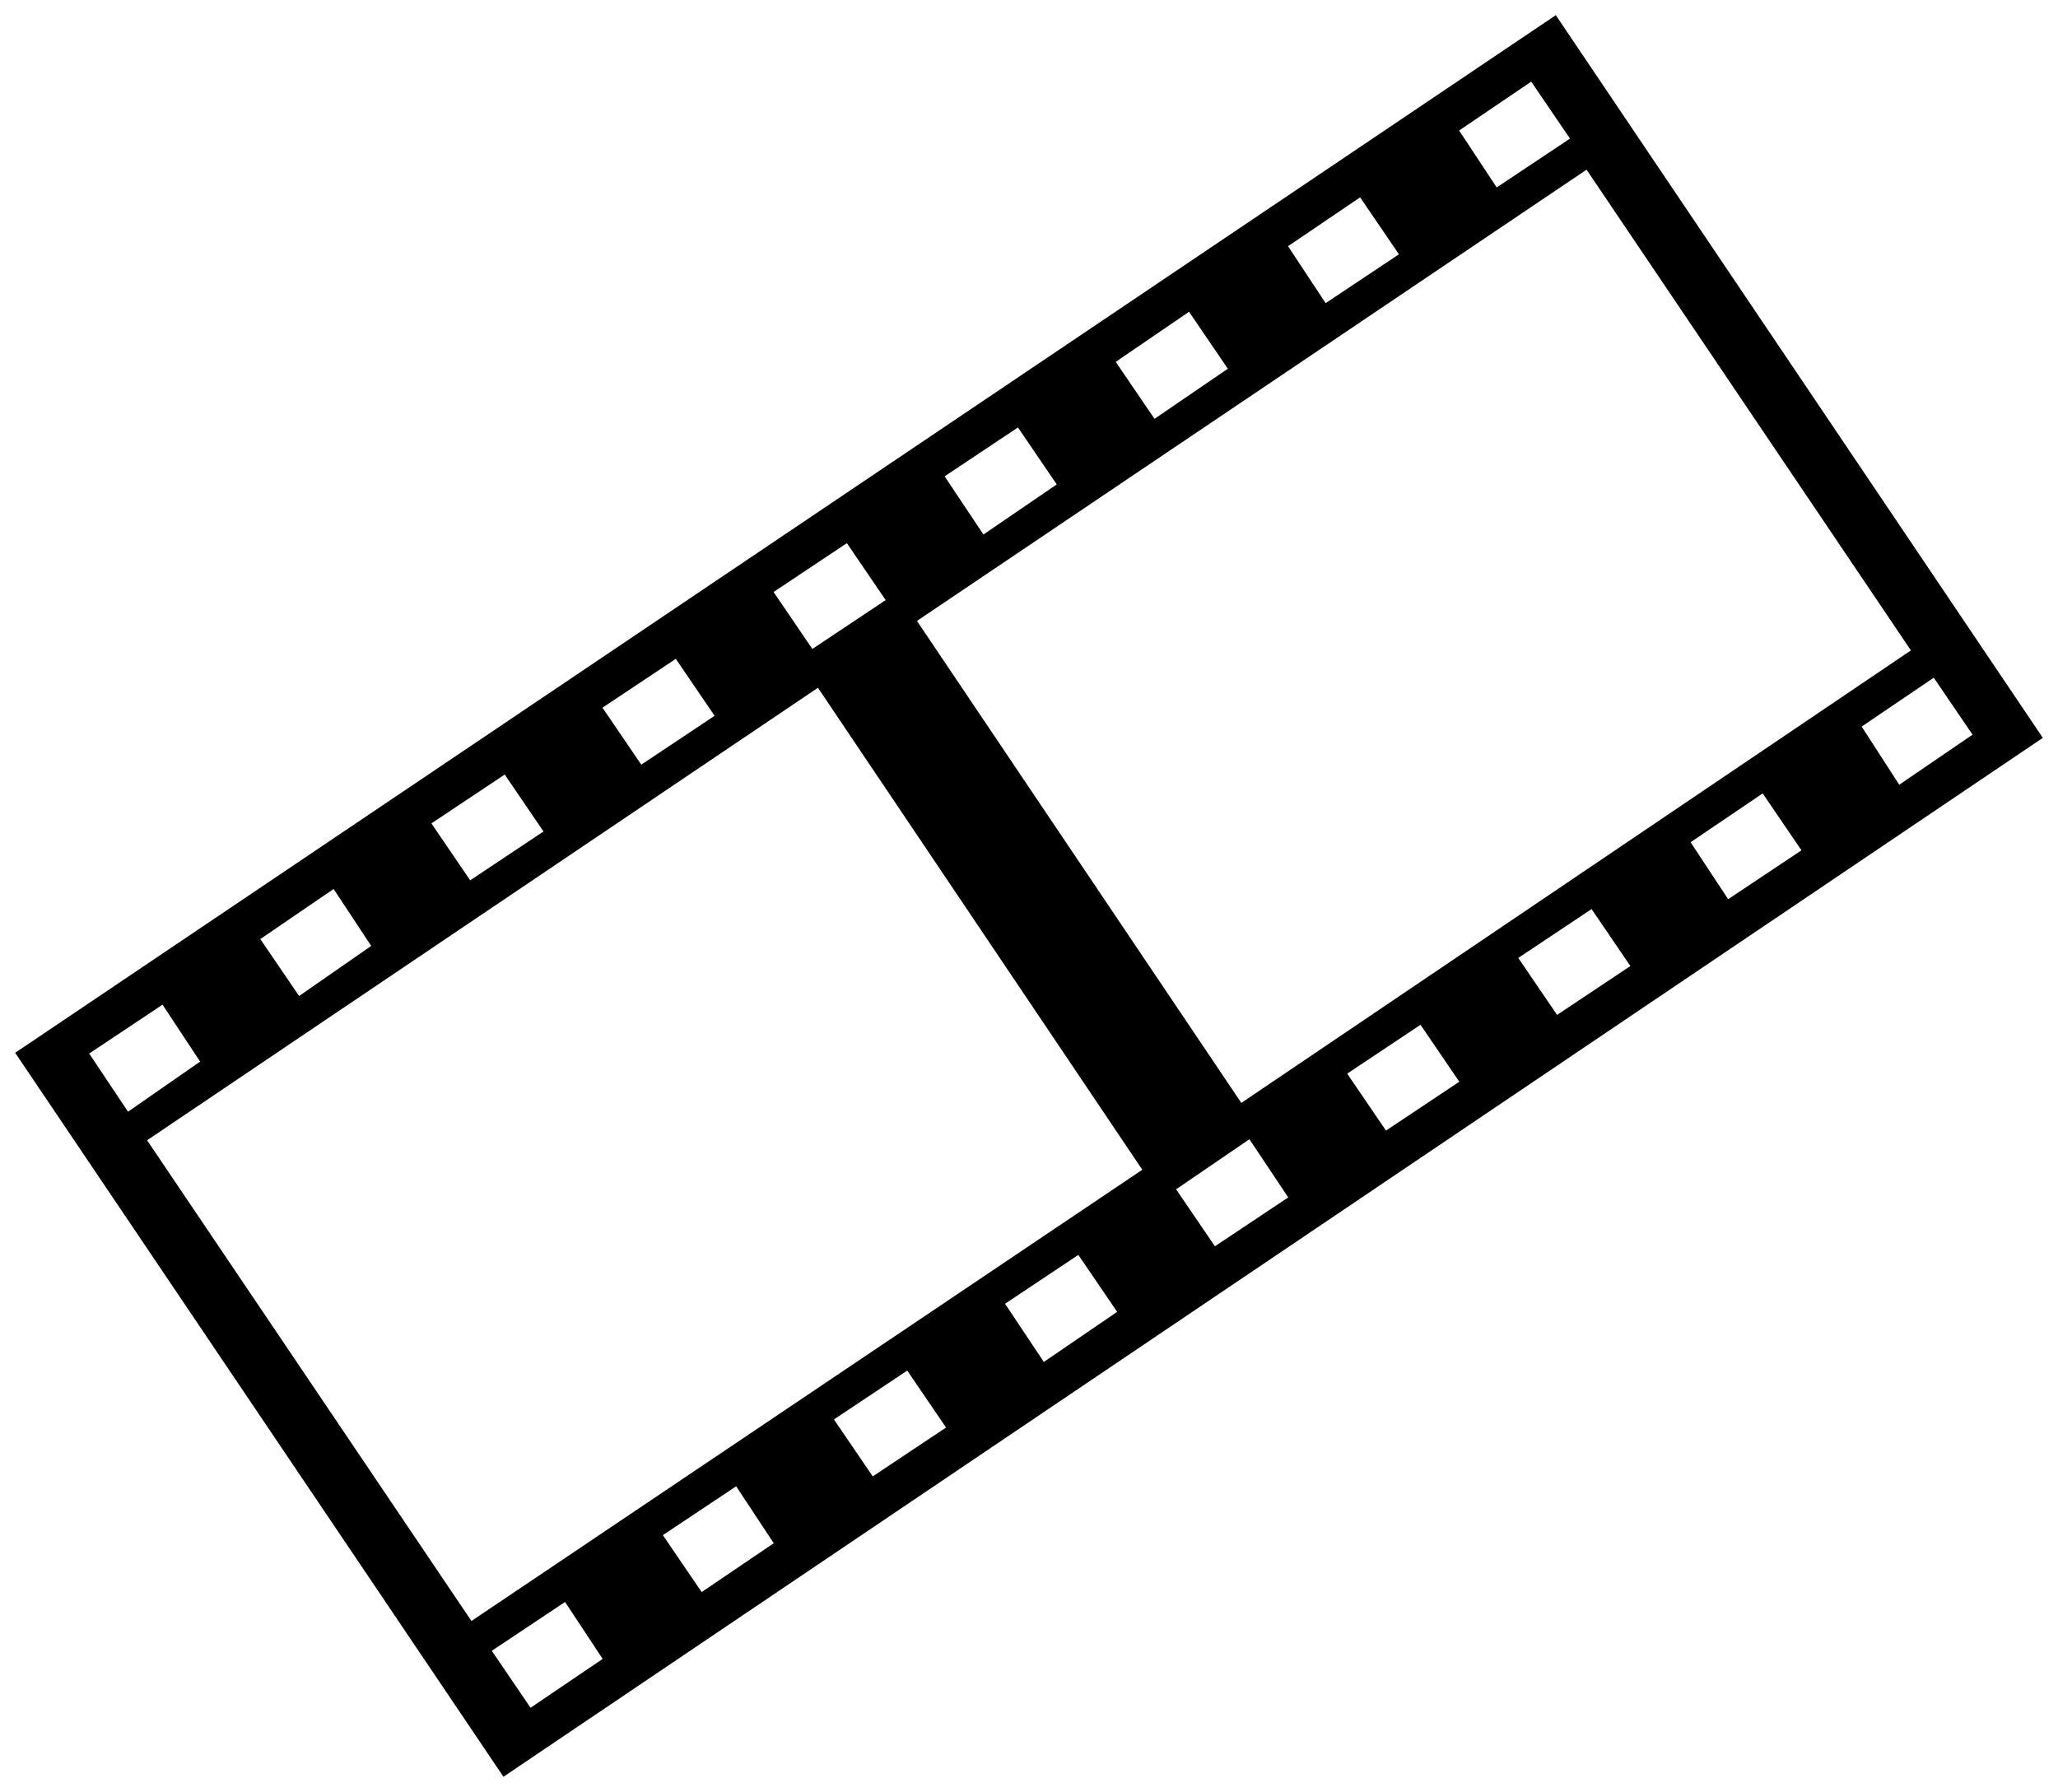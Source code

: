


\begin{tikzpicture}[y=0.80pt, x=0.80pt, yscale=-1.0, xscale=1.0, inner sep=0pt, outer sep=0pt]
\begin{scope}[shift={(100.0,1791.0)},nonzero rule]
  \path[draw=.,fill=.,line width=1.600pt] (1829.0,-793.0) --
    (607.0,32.0) -- (220.0,-542.0) -- (1443.0,-1366.0) --
    (1829.0,-793.0) -- cycle(1456.0,-1269.0) -- (1424.0,-1316.0)
    -- (1365.0,-1276.0) -- (1396.0,-1229.0) -- (1456.0,-1269.0)
    -- cycle(1776.0,-795.0) -- (1744.0,-842.0) --
    (1685.0,-802.0) -- (1716.0,-754.0) -- (1776.0,-795.0) --
    cycle(1320.0,-1177.0) -- (1288.0,-1224.0) --
    (1229.0,-1184.0) -- (1260.0,-1137.0) -- (1320.0,-1177.0) --
    cycle(1640.0,-703.0) -- (1608.0,-750.0) -- (1549.0,-710.0)
    -- (1580.0,-663.0) -- (1640.0,-703.0) --
    cycle(1184.0,-1086.0) -- (1152.0,-1133.0) --
    (1092.0,-1092.0) -- (1124.0,-1045.0) -- (1184.0,-1086.0) --
    cycle(1727.0,-862.0) -- (1468.0,-1246.0) -- (934.0,-886.0)
    -- (1193.0,-501.0) -- (1727.0,-862.0) --
    cycle(1504.0,-611.0) -- (1472.0,-658.0) -- (1412.0,-618.0)
    -- (1444.0,-571.0) -- (1504.0,-611.0) --
    cycle(1048.0,-994.0) -- (1016.0,-1041.0) -- (956.0,-1001.0)
    -- (988.0,-953.0) -- (1048.0,-994.0) -- cycle(1368.0,-519.0)
    -- (1336.0,-566.0) -- (1276.0,-526.0) -- (1308.0,-479.0) --
    (1368.0,-519.0) -- cycle(912.0,-902.0) -- (880.0,-949.0) --
    (820.0,-909.0) -- (852.0,-862.0) -- (912.0,-902.0) --
    cycle(1232.0,-427.0) -- (1200.0,-475.0) -- (1140.0,-434.0)
    -- (1172.0,-387.0) -- (1232.0,-427.0) -- cycle(776.0,-810.0)
    -- (744.0,-857.0) -- (684.0,-817.0) -- (716.0,-770.0) --
    (776.0,-810.0) -- cycle(1096.0,-336.0) -- (1064.0,-383.0) --
    (1004.0,-343.0) -- (1036.0,-295.0) -- (1096.0,-336.0) --
    cycle(640.0,-718.0) -- (608.0,-765.0) -- (548.0,-725.0) --
    (580.0,-678.0) -- (640.0,-718.0) -- cycle(1116.0,-449.0) --
    (857.0,-834.0) -- (322.0,-473.0) -- (581.0,-89.0) --
    (1116.0,-449.0) -- cycle(960.0,-244.0) -- (928.0,-291.0) --
    (868.0,-251.0) -- (900.0,-204.0) -- (960.0,-244.0) --
    cycle(503.0,-627.0) -- (472.0,-674.0) -- (412.0,-633.0) --
    (444.0,-586.0) -- (503.0,-627.0) -- cycle(823.0,-152.0) --
    (792.0,-199.0) -- (732.0,-159.0) -- (764.0,-112.0) --
    (823.0,-152.0) -- cycle(367.0,-535.0) -- (336.0,-582.0) --
    (276.0,-542.0) -- (308.0,-494.0) -- (367.0,-535.0) --
    cycle(687.0,-60.0) -- (656.0,-107.0) -- (596.0,-67.0) --
    (628.0,-20.0) -- (687.0,-60.0) -- cycle;
\end{scope}

\end{tikzpicture}

